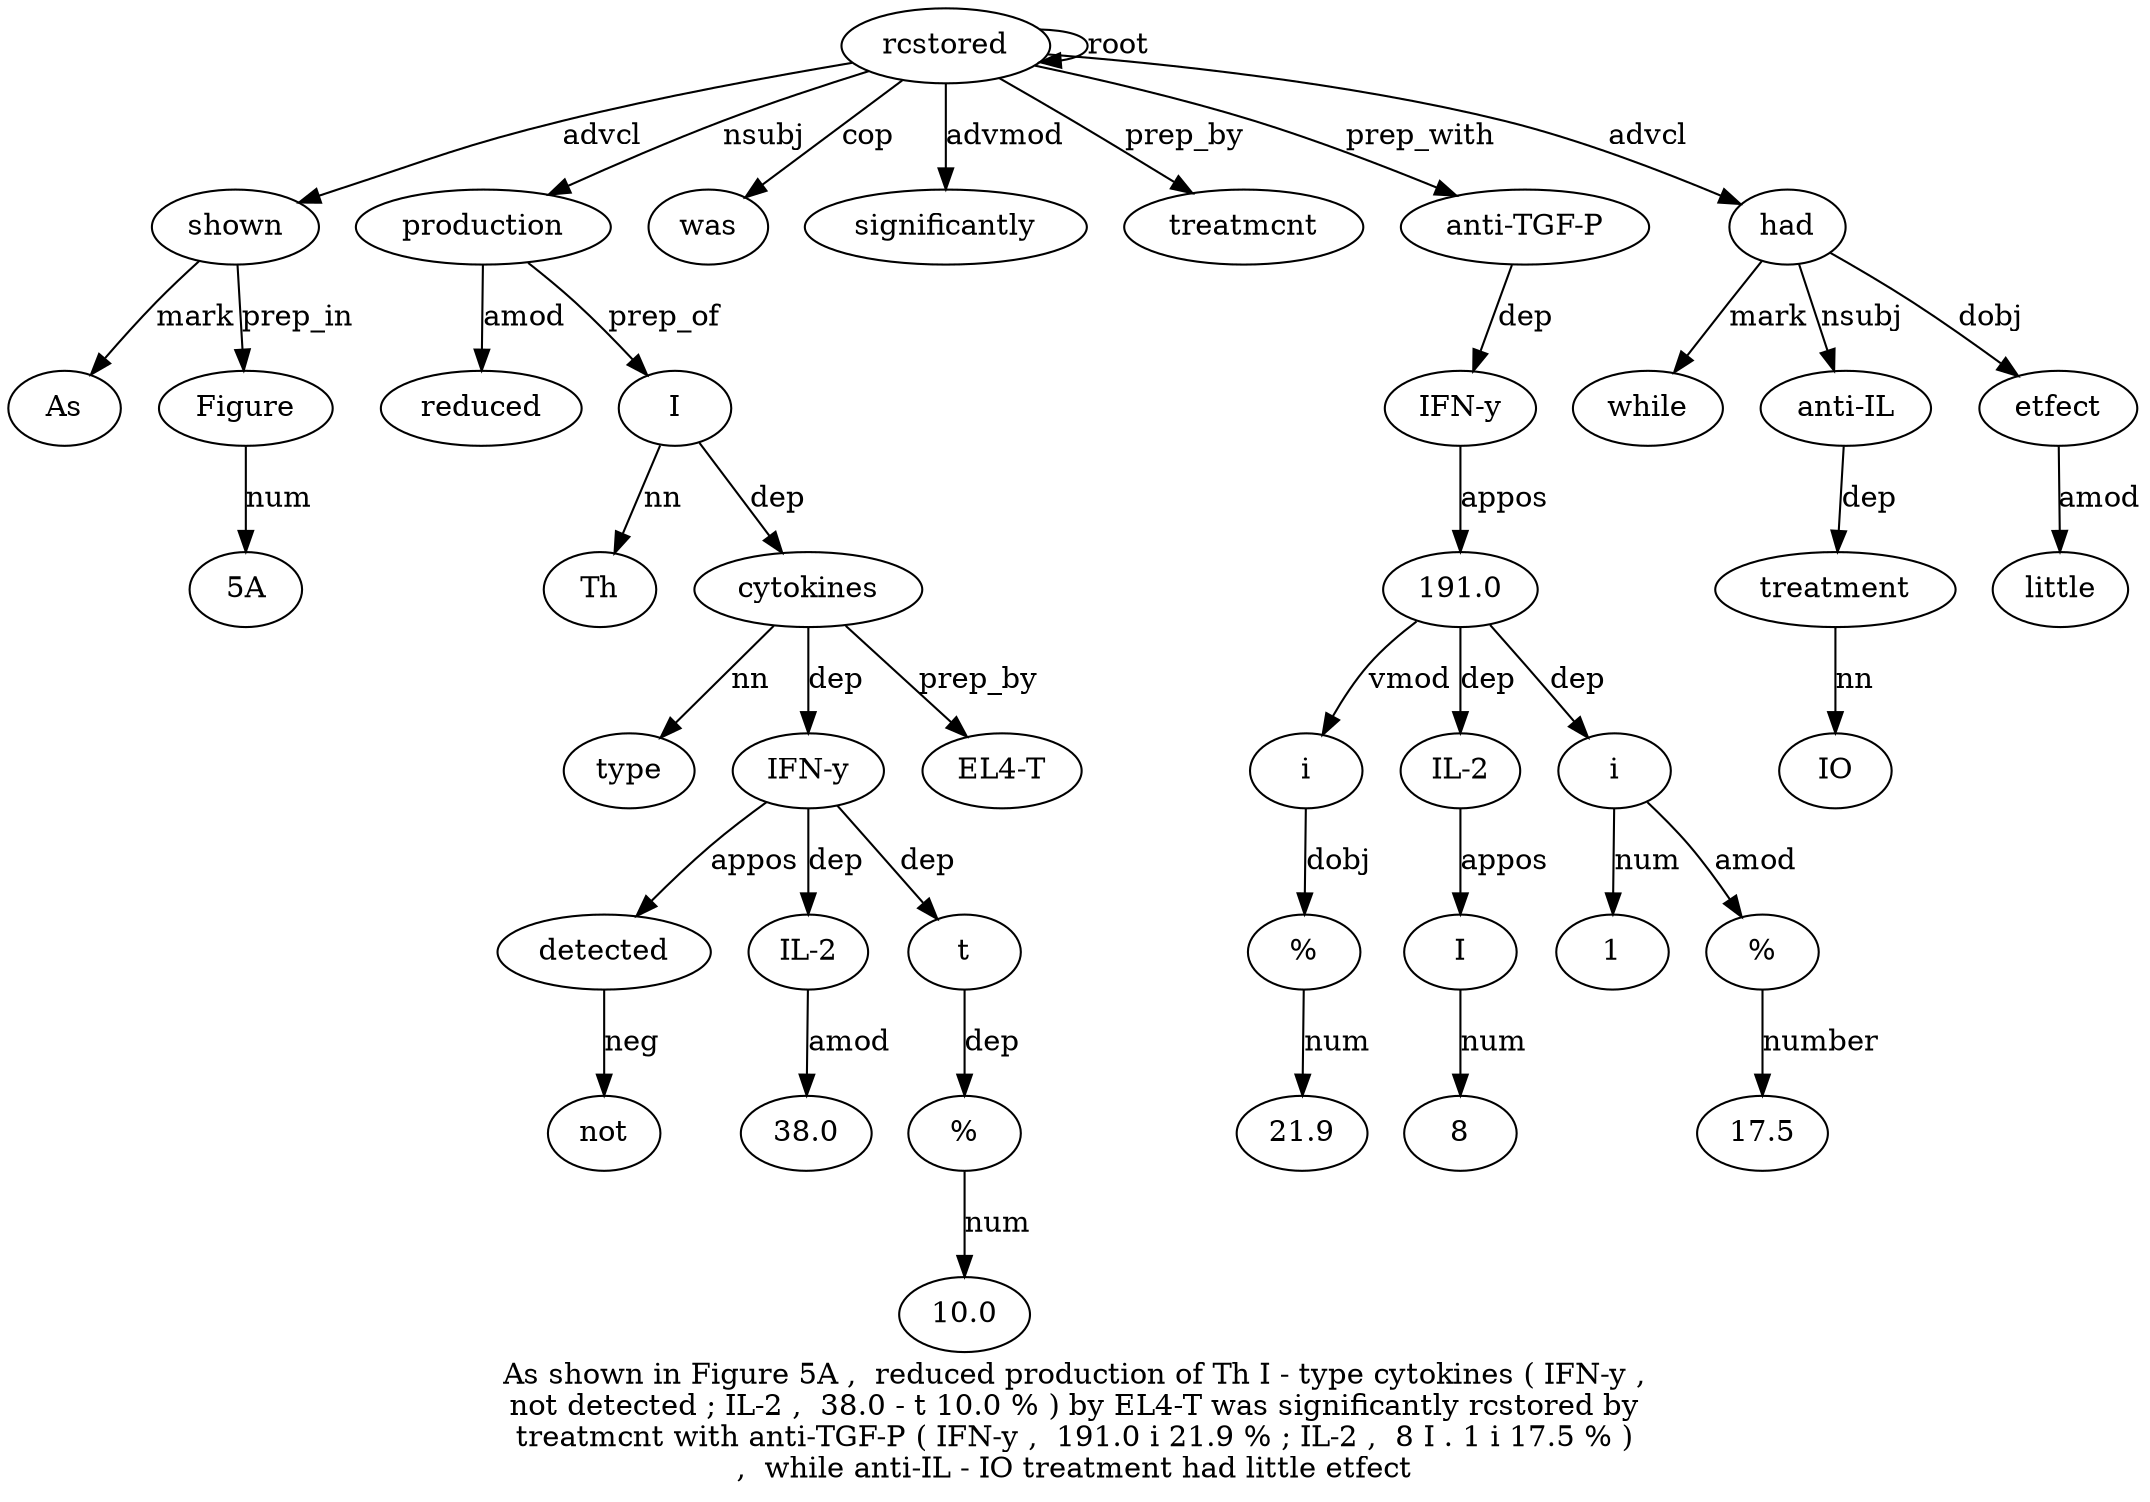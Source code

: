 digraph "As shown in Figure 5A ,  reduced production of Th I - type cytokines ( IFN-y ,  not detected ; IL-2 ,  38.0 - t 10.0 % ) by EL4-T was significantly rcstored by treatmcnt with anti-TGF-P ( IFN-y ,  191.0 i 21.9 % ; IL-2 ,  8 I . 1 i 17.5 % ) ,  while anti-IL - IO treatment had little etfect" {
label="As shown in Figure 5A ,  reduced production of Th I - type cytokines ( IFN-y ,
not detected ; IL-2 ,  38.0 - t 10.0 % ) by EL4-T was significantly rcstored by
treatmcnt with anti-TGF-P ( IFN-y ,  191.0 i 21.9 % ; IL-2 ,  8 I . 1 i 17.5 % )
,  while anti-IL - IO treatment had little etfect";
shown2 [style=filled, fillcolor=white, label=shown];
As1 [style=filled, fillcolor=white, label=As];
shown2 -> As1  [label=mark];
rcstored33 [style=filled, fillcolor=white, label=rcstored];
rcstored33 -> shown2  [label=advcl];
Figure4 [style=filled, fillcolor=white, label=Figure];
shown2 -> Figure4  [label=prep_in];
"5A" [style=filled, fillcolor=white, label="5A"];
Figure4 -> "5A"  [label=num];
production8 [style=filled, fillcolor=white, label=production];
reduced7 [style=filled, fillcolor=white, label=reduced];
production8 -> reduced7  [label=amod];
rcstored33 -> production8  [label=nsubj];
I11 [style=filled, fillcolor=white, label=I];
Th10 [style=filled, fillcolor=white, label=Th];
I11 -> Th10  [label=nn];
production8 -> I11  [label=prep_of];
cytokines14 [style=filled, fillcolor=white, label=cytokines];
type13 [style=filled, fillcolor=white, label=type];
cytokines14 -> type13  [label=nn];
I11 -> cytokines14  [label=dep];
"IFN-y16" [style=filled, fillcolor=white, label="IFN-y"];
cytokines14 -> "IFN-y16"  [label=dep];
detected19 [style=filled, fillcolor=white, label=detected];
not18 [style=filled, fillcolor=white, label=not];
detected19 -> not18  [label=neg];
"IFN-y16" -> detected19  [label=appos];
"IL-21" [style=filled, fillcolor=white, label="IL-2"];
"IFN-y16" -> "IL-21"  [label=dep];
"38.02" [style=filled, fillcolor=white, label="38.0"];
"IL-21" -> "38.02"  [label=amod];
t25 [style=filled, fillcolor=white, label=t];
"IFN-y16" -> t25  [label=dep];
"%27" [style=filled, fillcolor=white, label="%"];
"10.026" [style=filled, fillcolor=white, label="10.0"];
"%27" -> "10.026"  [label=num];
t25 -> "%27"  [label=dep];
"EL4-T30" [style=filled, fillcolor=white, label="EL4-T"];
cytokines14 -> "EL4-T30"  [label=prep_by];
was31 [style=filled, fillcolor=white, label=was];
rcstored33 -> was31  [label=cop];
significantly32 [style=filled, fillcolor=white, label=significantly];
rcstored33 -> significantly32  [label=advmod];
rcstored33 -> rcstored33  [label=root];
treatmcnt35 [style=filled, fillcolor=white, label=treatmcnt];
rcstored33 -> treatmcnt35  [label=prep_by];
"anti-TGF-P37" [style=filled, fillcolor=white, label="anti-TGF-P"];
rcstored33 -> "anti-TGF-P37"  [label=prep_with];
"IFN-y39" [style=filled, fillcolor=white, label="IFN-y"];
"anti-TGF-P37" -> "IFN-y39"  [label=dep];
"191.04" [style=filled, fillcolor=white, label="191.0"];
"IFN-y39" -> "191.04"  [label=appos];
i42 [style=filled, fillcolor=white, label=i];
"191.04" -> i42  [label=vmod];
"%44" [style=filled, fillcolor=white, label="%"];
"21.943" [style=filled, fillcolor=white, label="21.9"];
"%44" -> "21.943"  [label=num];
i42 -> "%44"  [label=dobj];
"IL-246" [style=filled, fillcolor=white, label="IL-2"];
"191.04" -> "IL-246"  [label=dep];
I49 [style=filled, fillcolor=white, label=I];
84 [style=filled, fillcolor=white, label=8];
I49 -> 84  [label=num];
"IL-246" -> I49  [label=appos];
i52 [style=filled, fillcolor=white, label=i];
15 [style=filled, fillcolor=white, label=1];
i52 -> 15  [label=num];
"191.04" -> i52  [label=dep];
"%54" [style=filled, fillcolor=white, label="%"];
"17.553" [style=filled, fillcolor=white, label="17.5"];
"%54" -> "17.553"  [label=number];
i52 -> "%54"  [label=amod];
had62 [style=filled, fillcolor=white, label=had];
while57 [style=filled, fillcolor=white, label=while];
had62 -> while57  [label=mark];
"anti-IL58" [style=filled, fillcolor=white, label="anti-IL"];
had62 -> "anti-IL58"  [label=nsubj];
treatment61 [style=filled, fillcolor=white, label=treatment];
IO60 [style=filled, fillcolor=white, label=IO];
treatment61 -> IO60  [label=nn];
"anti-IL58" -> treatment61  [label=dep];
rcstored33 -> had62  [label=advcl];
etfect64 [style=filled, fillcolor=white, label=etfect];
little63 [style=filled, fillcolor=white, label=little];
etfect64 -> little63  [label=amod];
had62 -> etfect64  [label=dobj];
}
